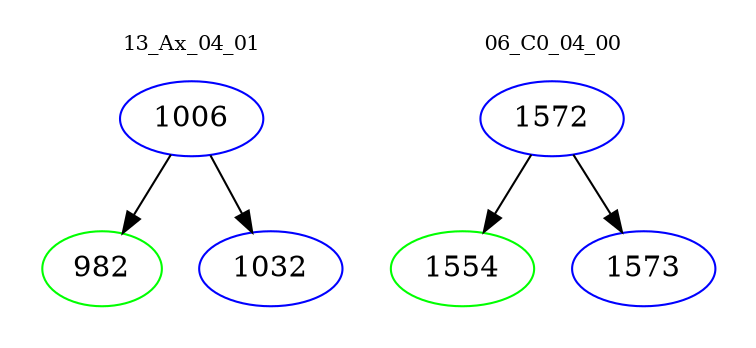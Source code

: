 digraph{
subgraph cluster_0 {
color = white
label = "13_Ax_04_01";
fontsize=10;
T0_1006 [label="1006", color="blue"]
T0_1006 -> T0_982 [color="black"]
T0_982 [label="982", color="green"]
T0_1006 -> T0_1032 [color="black"]
T0_1032 [label="1032", color="blue"]
}
subgraph cluster_1 {
color = white
label = "06_C0_04_00";
fontsize=10;
T1_1572 [label="1572", color="blue"]
T1_1572 -> T1_1554 [color="black"]
T1_1554 [label="1554", color="green"]
T1_1572 -> T1_1573 [color="black"]
T1_1573 [label="1573", color="blue"]
}
}
